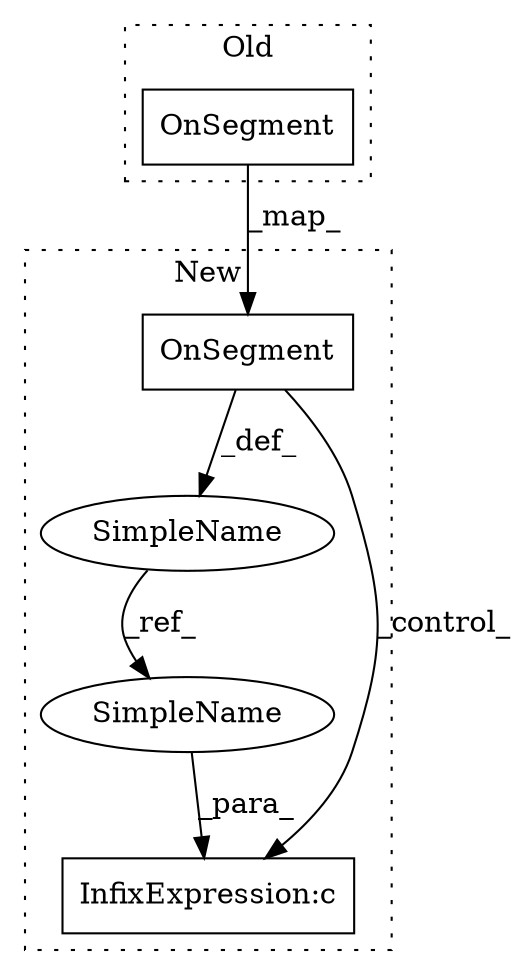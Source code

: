 digraph G {
subgraph cluster0 {
1 [label="OnSegment" a="32" s="4088,4105" l="10,1" shape="box"];
label = "Old";
style="dotted";
}
subgraph cluster1 {
2 [label="OnSegment" a="32" s="4378,4395" l="10,1" shape="box"];
3 [label="SimpleName" a="42" s="4374" l="1" shape="ellipse"];
4 [label="InfixExpression:c" a="27" s="4516" l="-8" shape="box"];
5 [label="SimpleName" a="42" s="4515" l="1" shape="ellipse"];
label = "New";
style="dotted";
}
1 -> 2 [label="_map_"];
2 -> 3 [label="_def_"];
2 -> 4 [label="_control_"];
3 -> 5 [label="_ref_"];
5 -> 4 [label="_para_"];
}